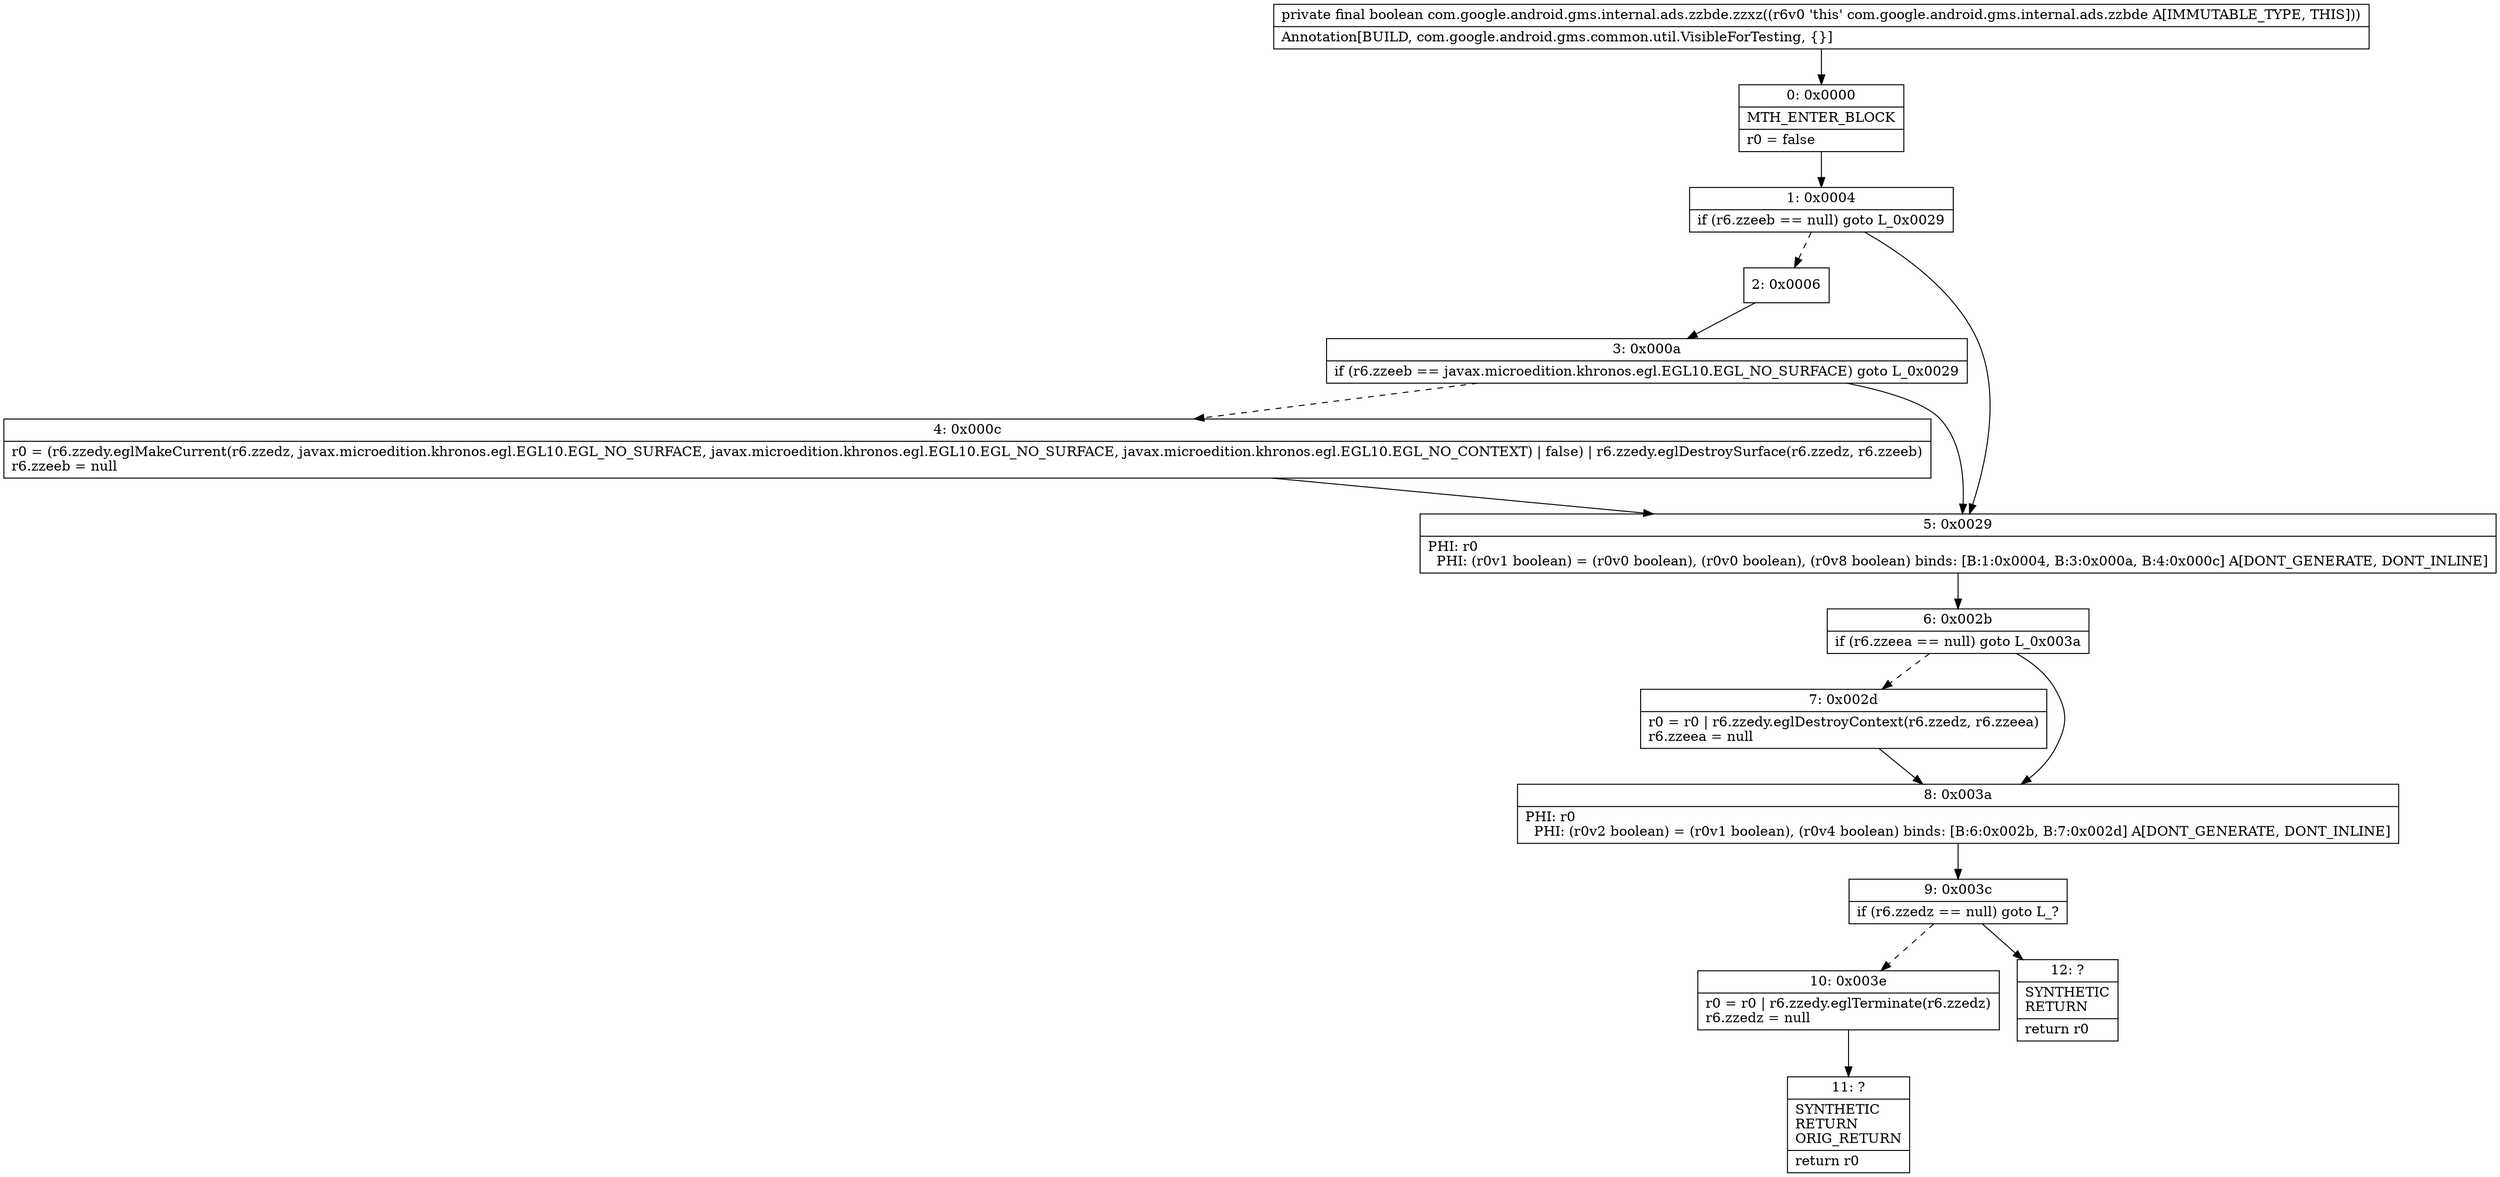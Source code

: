 digraph "CFG forcom.google.android.gms.internal.ads.zzbde.zzxz()Z" {
Node_0 [shape=record,label="{0\:\ 0x0000|MTH_ENTER_BLOCK\l|r0 = false\l}"];
Node_1 [shape=record,label="{1\:\ 0x0004|if (r6.zzeeb == null) goto L_0x0029\l}"];
Node_2 [shape=record,label="{2\:\ 0x0006}"];
Node_3 [shape=record,label="{3\:\ 0x000a|if (r6.zzeeb == javax.microedition.khronos.egl.EGL10.EGL_NO_SURFACE) goto L_0x0029\l}"];
Node_4 [shape=record,label="{4\:\ 0x000c|r0 = (r6.zzedy.eglMakeCurrent(r6.zzedz, javax.microedition.khronos.egl.EGL10.EGL_NO_SURFACE, javax.microedition.khronos.egl.EGL10.EGL_NO_SURFACE, javax.microedition.khronos.egl.EGL10.EGL_NO_CONTEXT) \| false) \| r6.zzedy.eglDestroySurface(r6.zzedz, r6.zzeeb)\lr6.zzeeb = null\l}"];
Node_5 [shape=record,label="{5\:\ 0x0029|PHI: r0 \l  PHI: (r0v1 boolean) = (r0v0 boolean), (r0v0 boolean), (r0v8 boolean) binds: [B:1:0x0004, B:3:0x000a, B:4:0x000c] A[DONT_GENERATE, DONT_INLINE]\l}"];
Node_6 [shape=record,label="{6\:\ 0x002b|if (r6.zzeea == null) goto L_0x003a\l}"];
Node_7 [shape=record,label="{7\:\ 0x002d|r0 = r0 \| r6.zzedy.eglDestroyContext(r6.zzedz, r6.zzeea)\lr6.zzeea = null\l}"];
Node_8 [shape=record,label="{8\:\ 0x003a|PHI: r0 \l  PHI: (r0v2 boolean) = (r0v1 boolean), (r0v4 boolean) binds: [B:6:0x002b, B:7:0x002d] A[DONT_GENERATE, DONT_INLINE]\l}"];
Node_9 [shape=record,label="{9\:\ 0x003c|if (r6.zzedz == null) goto L_?\l}"];
Node_10 [shape=record,label="{10\:\ 0x003e|r0 = r0 \| r6.zzedy.eglTerminate(r6.zzedz)\lr6.zzedz = null\l}"];
Node_11 [shape=record,label="{11\:\ ?|SYNTHETIC\lRETURN\lORIG_RETURN\l|return r0\l}"];
Node_12 [shape=record,label="{12\:\ ?|SYNTHETIC\lRETURN\l|return r0\l}"];
MethodNode[shape=record,label="{private final boolean com.google.android.gms.internal.ads.zzbde.zzxz((r6v0 'this' com.google.android.gms.internal.ads.zzbde A[IMMUTABLE_TYPE, THIS]))  | Annotation[BUILD, com.google.android.gms.common.util.VisibleForTesting, \{\}]\l}"];
MethodNode -> Node_0;
Node_0 -> Node_1;
Node_1 -> Node_2[style=dashed];
Node_1 -> Node_5;
Node_2 -> Node_3;
Node_3 -> Node_4[style=dashed];
Node_3 -> Node_5;
Node_4 -> Node_5;
Node_5 -> Node_6;
Node_6 -> Node_7[style=dashed];
Node_6 -> Node_8;
Node_7 -> Node_8;
Node_8 -> Node_9;
Node_9 -> Node_10[style=dashed];
Node_9 -> Node_12;
Node_10 -> Node_11;
}

